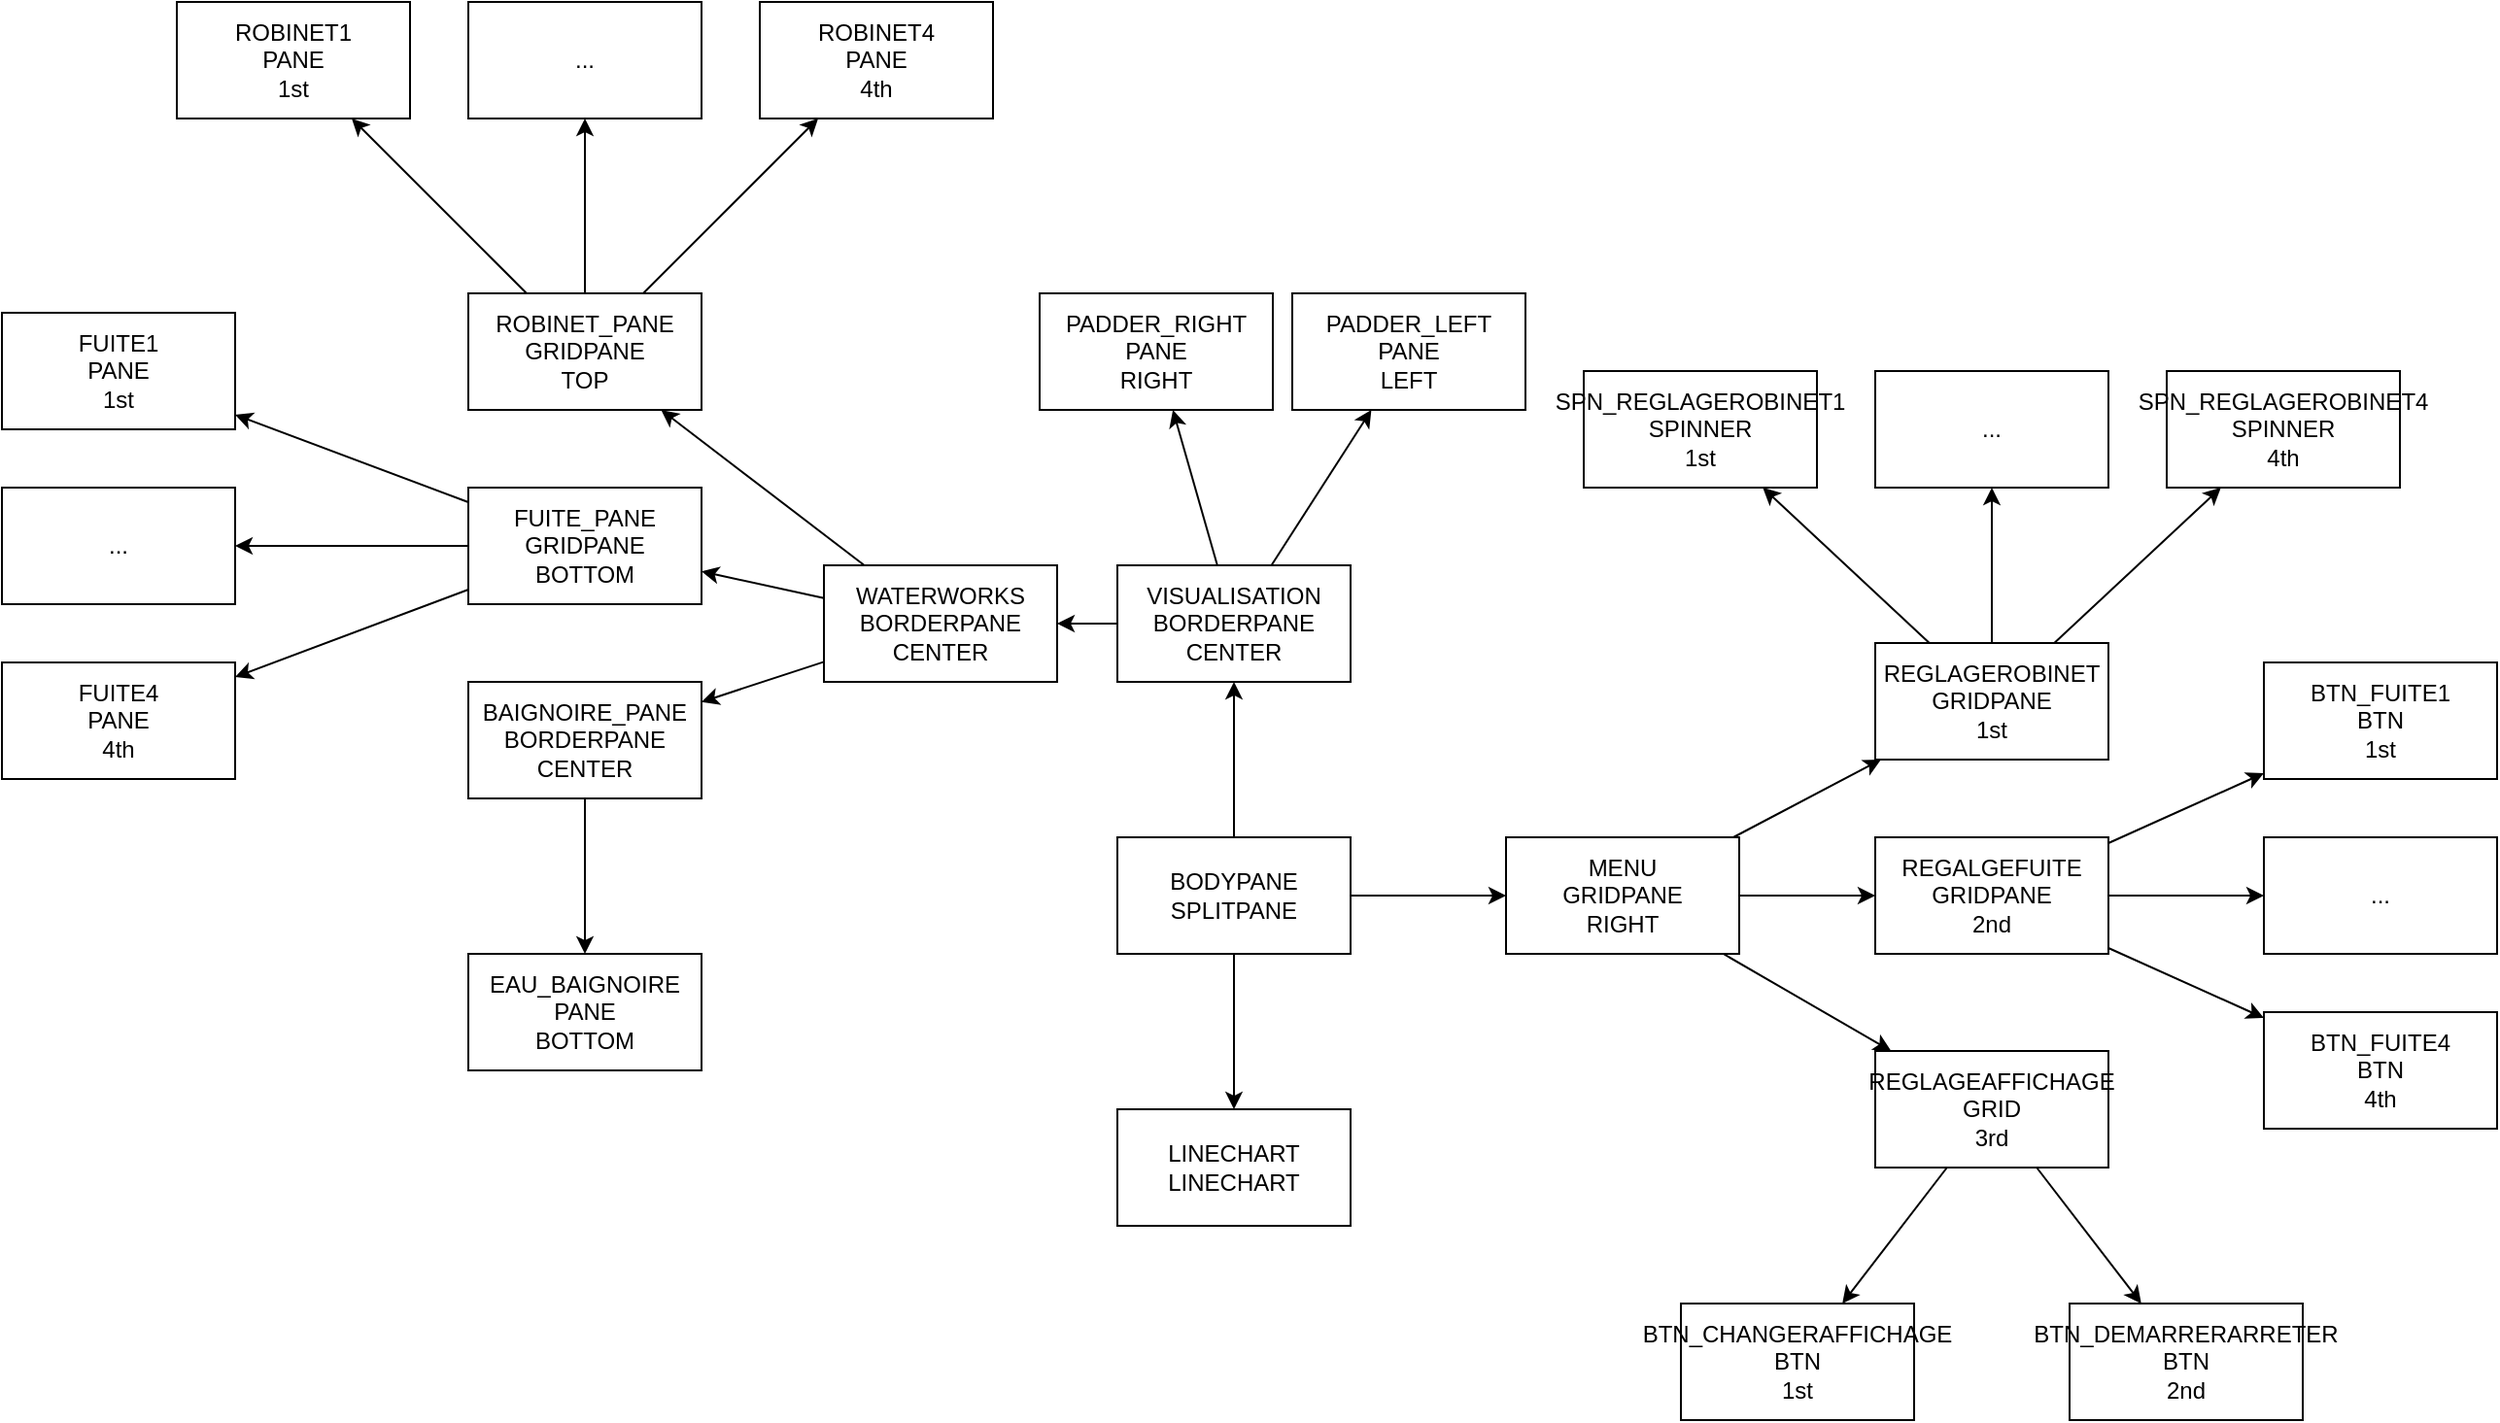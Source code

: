 <mxfile version="24.2.2" type="device">
  <diagram name="Page-1" id="LZ7K36N-VkaVWjXydS0J">
    <mxGraphModel dx="1900" dy="1658" grid="1" gridSize="10" guides="1" tooltips="1" connect="1" arrows="1" fold="1" page="1" pageScale="1" pageWidth="850" pageHeight="1100" math="0" shadow="0">
      <root>
        <mxCell id="0" />
        <mxCell id="1" parent="0" />
        <mxCell id="IB6KKEzYAM_JYOzarY0I-3" value="" style="edgeStyle=orthogonalEdgeStyle;rounded=0;orthogonalLoop=1;jettySize=auto;html=1;" edge="1" parent="1" source="IB6KKEzYAM_JYOzarY0I-1" target="IB6KKEzYAM_JYOzarY0I-2">
          <mxGeometry relative="1" as="geometry" />
        </mxCell>
        <mxCell id="IB6KKEzYAM_JYOzarY0I-5" value="" style="edgeStyle=orthogonalEdgeStyle;rounded=0;orthogonalLoop=1;jettySize=auto;html=1;" edge="1" parent="1" source="IB6KKEzYAM_JYOzarY0I-1" target="IB6KKEzYAM_JYOzarY0I-4">
          <mxGeometry relative="1" as="geometry" />
        </mxCell>
        <mxCell id="IB6KKEzYAM_JYOzarY0I-53" value="" style="edgeStyle=none;rounded=0;orthogonalLoop=1;jettySize=auto;html=1;" edge="1" parent="1" source="IB6KKEzYAM_JYOzarY0I-1" target="IB6KKEzYAM_JYOzarY0I-52">
          <mxGeometry relative="1" as="geometry" />
        </mxCell>
        <mxCell id="IB6KKEzYAM_JYOzarY0I-1" value="BODYPANE&lt;br&gt;SPLITPANE" style="rounded=0;whiteSpace=wrap;html=1;" vertex="1" parent="1">
          <mxGeometry x="360" y="270" width="120" height="60" as="geometry" />
        </mxCell>
        <mxCell id="IB6KKEzYAM_JYOzarY0I-28" value="" style="edgeStyle=none;rounded=0;orthogonalLoop=1;jettySize=auto;html=1;" edge="1" parent="1" source="IB6KKEzYAM_JYOzarY0I-54" target="IB6KKEzYAM_JYOzarY0I-27">
          <mxGeometry relative="1" as="geometry" />
        </mxCell>
        <mxCell id="IB6KKEzYAM_JYOzarY0I-30" style="edgeStyle=none;rounded=0;orthogonalLoop=1;jettySize=auto;html=1;" edge="1" parent="1" source="IB6KKEzYAM_JYOzarY0I-54" target="IB6KKEzYAM_JYOzarY0I-29">
          <mxGeometry relative="1" as="geometry" />
        </mxCell>
        <mxCell id="IB6KKEzYAM_JYOzarY0I-33" value="" style="edgeStyle=none;rounded=0;orthogonalLoop=1;jettySize=auto;html=1;" edge="1" parent="1" source="IB6KKEzYAM_JYOzarY0I-2" target="IB6KKEzYAM_JYOzarY0I-32">
          <mxGeometry relative="1" as="geometry" />
        </mxCell>
        <mxCell id="IB6KKEzYAM_JYOzarY0I-35" style="edgeStyle=none;rounded=0;orthogonalLoop=1;jettySize=auto;html=1;" edge="1" parent="1" source="IB6KKEzYAM_JYOzarY0I-2" target="IB6KKEzYAM_JYOzarY0I-34">
          <mxGeometry relative="1" as="geometry" />
        </mxCell>
        <mxCell id="IB6KKEzYAM_JYOzarY0I-37" style="edgeStyle=none;rounded=0;orthogonalLoop=1;jettySize=auto;html=1;" edge="1" parent="1" source="IB6KKEzYAM_JYOzarY0I-54" target="IB6KKEzYAM_JYOzarY0I-36">
          <mxGeometry relative="1" as="geometry" />
        </mxCell>
        <mxCell id="IB6KKEzYAM_JYOzarY0I-55" value="" style="edgeStyle=none;rounded=0;orthogonalLoop=1;jettySize=auto;html=1;" edge="1" parent="1" source="IB6KKEzYAM_JYOzarY0I-2" target="IB6KKEzYAM_JYOzarY0I-54">
          <mxGeometry relative="1" as="geometry" />
        </mxCell>
        <mxCell id="IB6KKEzYAM_JYOzarY0I-2" value="VISUALISATION&lt;br&gt;BORDERPANE&lt;br&gt;CENTER" style="rounded=0;whiteSpace=wrap;html=1;" vertex="1" parent="1">
          <mxGeometry x="360" y="130" width="120" height="60" as="geometry" />
        </mxCell>
        <mxCell id="IB6KKEzYAM_JYOzarY0I-7" value="" style="rounded=0;orthogonalLoop=1;jettySize=auto;html=1;" edge="1" parent="1" source="IB6KKEzYAM_JYOzarY0I-4" target="IB6KKEzYAM_JYOzarY0I-6">
          <mxGeometry relative="1" as="geometry" />
        </mxCell>
        <mxCell id="IB6KKEzYAM_JYOzarY0I-9" value="" style="edgeStyle=none;rounded=0;orthogonalLoop=1;jettySize=auto;html=1;" edge="1" parent="1" source="IB6KKEzYAM_JYOzarY0I-4" target="IB6KKEzYAM_JYOzarY0I-8">
          <mxGeometry relative="1" as="geometry" />
        </mxCell>
        <mxCell id="IB6KKEzYAM_JYOzarY0I-11" value="" style="edgeStyle=none;rounded=0;orthogonalLoop=1;jettySize=auto;html=1;" edge="1" parent="1" source="IB6KKEzYAM_JYOzarY0I-4" target="IB6KKEzYAM_JYOzarY0I-10">
          <mxGeometry relative="1" as="geometry" />
        </mxCell>
        <mxCell id="IB6KKEzYAM_JYOzarY0I-4" value="&lt;div&gt;MENU&lt;br&gt;GRIDPANE&lt;br&gt;&lt;/div&gt;&lt;div&gt;RIGHT&lt;/div&gt;" style="rounded=0;whiteSpace=wrap;html=1;" vertex="1" parent="1">
          <mxGeometry x="560" y="270" width="120" height="60" as="geometry" />
        </mxCell>
        <mxCell id="IB6KKEzYAM_JYOzarY0I-17" value="" style="edgeStyle=none;rounded=0;orthogonalLoop=1;jettySize=auto;html=1;" edge="1" parent="1" source="IB6KKEzYAM_JYOzarY0I-6" target="IB6KKEzYAM_JYOzarY0I-16">
          <mxGeometry relative="1" as="geometry" />
        </mxCell>
        <mxCell id="IB6KKEzYAM_JYOzarY0I-19" style="edgeStyle=none;rounded=0;orthogonalLoop=1;jettySize=auto;html=1;" edge="1" parent="1" source="IB6KKEzYAM_JYOzarY0I-6" target="IB6KKEzYAM_JYOzarY0I-18">
          <mxGeometry relative="1" as="geometry" />
        </mxCell>
        <mxCell id="IB6KKEzYAM_JYOzarY0I-22" value="" style="edgeStyle=none;rounded=0;orthogonalLoop=1;jettySize=auto;html=1;" edge="1" parent="1" source="IB6KKEzYAM_JYOzarY0I-6" target="IB6KKEzYAM_JYOzarY0I-21">
          <mxGeometry relative="1" as="geometry" />
        </mxCell>
        <mxCell id="IB6KKEzYAM_JYOzarY0I-6" value="&lt;div&gt;REGLAGEROBINET&lt;br&gt;GRIDPANE&lt;br&gt;&lt;/div&gt;&lt;div&gt;1st&lt;br&gt;&lt;/div&gt;" style="rounded=0;whiteSpace=wrap;html=1;" vertex="1" parent="1">
          <mxGeometry x="750" y="170" width="120" height="60" as="geometry" />
        </mxCell>
        <mxCell id="IB6KKEzYAM_JYOzarY0I-15" value="" style="edgeStyle=none;rounded=0;orthogonalLoop=1;jettySize=auto;html=1;" edge="1" parent="1" source="IB6KKEzYAM_JYOzarY0I-8" target="IB6KKEzYAM_JYOzarY0I-14">
          <mxGeometry relative="1" as="geometry" />
        </mxCell>
        <mxCell id="IB6KKEzYAM_JYOzarY0I-24" style="edgeStyle=none;rounded=0;orthogonalLoop=1;jettySize=auto;html=1;" edge="1" parent="1" source="IB6KKEzYAM_JYOzarY0I-8" target="IB6KKEzYAM_JYOzarY0I-23">
          <mxGeometry relative="1" as="geometry" />
        </mxCell>
        <mxCell id="IB6KKEzYAM_JYOzarY0I-26" value="" style="edgeStyle=none;rounded=0;orthogonalLoop=1;jettySize=auto;html=1;" edge="1" parent="1" source="IB6KKEzYAM_JYOzarY0I-8" target="IB6KKEzYAM_JYOzarY0I-25">
          <mxGeometry relative="1" as="geometry" />
        </mxCell>
        <mxCell id="IB6KKEzYAM_JYOzarY0I-8" value="&lt;div&gt;REGALGEFUITE&lt;br&gt;GRIDPANE&lt;br&gt;&lt;/div&gt;2nd" style="rounded=0;whiteSpace=wrap;html=1;" vertex="1" parent="1">
          <mxGeometry x="750" y="270" width="120" height="60" as="geometry" />
        </mxCell>
        <mxCell id="IB6KKEzYAM_JYOzarY0I-13" value="" style="edgeStyle=none;rounded=0;orthogonalLoop=1;jettySize=auto;html=1;" edge="1" parent="1" source="IB6KKEzYAM_JYOzarY0I-10" target="IB6KKEzYAM_JYOzarY0I-12">
          <mxGeometry relative="1" as="geometry">
            <mxPoint x="800" y="571" as="sourcePoint" />
            <mxPoint x="800" y="621" as="targetPoint" />
          </mxGeometry>
        </mxCell>
        <mxCell id="IB6KKEzYAM_JYOzarY0I-59" style="edgeStyle=none;rounded=0;orthogonalLoop=1;jettySize=auto;html=1;" edge="1" parent="1" source="IB6KKEzYAM_JYOzarY0I-10" target="IB6KKEzYAM_JYOzarY0I-58">
          <mxGeometry relative="1" as="geometry" />
        </mxCell>
        <mxCell id="IB6KKEzYAM_JYOzarY0I-10" value="&lt;div&gt;REGLAGEAFFICHAGE&lt;br&gt;GRID&lt;br&gt;&lt;/div&gt;&lt;div&gt;3rd&lt;br&gt;&lt;/div&gt;" style="rounded=0;whiteSpace=wrap;html=1;" vertex="1" parent="1">
          <mxGeometry x="750" y="380" width="120" height="60" as="geometry" />
        </mxCell>
        <mxCell id="IB6KKEzYAM_JYOzarY0I-12" value="&lt;div&gt;BTN_CHANGERAFFICHAGE&lt;br&gt;BTN&lt;/div&gt;&lt;div&gt;1st&lt;br&gt;&lt;/div&gt;" style="rounded=0;whiteSpace=wrap;html=1;" vertex="1" parent="1">
          <mxGeometry x="650" y="510" width="120" height="60" as="geometry" />
        </mxCell>
        <mxCell id="IB6KKEzYAM_JYOzarY0I-14" value="&lt;div&gt;BTN_FUITE1&lt;br&gt;BTN&lt;br&gt;&lt;/div&gt;1st" style="rounded=0;whiteSpace=wrap;html=1;" vertex="1" parent="1">
          <mxGeometry x="950" y="180" width="120" height="60" as="geometry" />
        </mxCell>
        <mxCell id="IB6KKEzYAM_JYOzarY0I-16" value="&lt;div&gt;SPN_REGLAGEROBINET1&lt;br&gt;SPINNER&lt;br&gt;&lt;/div&gt;&lt;div&gt;1st&lt;br&gt;&lt;/div&gt;" style="rounded=0;whiteSpace=wrap;html=1;" vertex="1" parent="1">
          <mxGeometry x="600" y="30" width="120" height="60" as="geometry" />
        </mxCell>
        <mxCell id="IB6KKEzYAM_JYOzarY0I-18" value="&lt;div&gt;SPN_REGLAGEROBINET4&lt;br&gt;SPINNER&lt;br&gt;&lt;/div&gt;&lt;div&gt;4th&lt;br&gt;&lt;/div&gt;" style="rounded=0;whiteSpace=wrap;html=1;" vertex="1" parent="1">
          <mxGeometry x="900" y="30" width="120" height="60" as="geometry" />
        </mxCell>
        <mxCell id="IB6KKEzYAM_JYOzarY0I-21" value="..." style="rounded=0;whiteSpace=wrap;html=1;" vertex="1" parent="1">
          <mxGeometry x="750" y="30" width="120" height="60" as="geometry" />
        </mxCell>
        <mxCell id="IB6KKEzYAM_JYOzarY0I-23" value="&lt;div&gt;BTN_FUITE4&lt;br&gt;BTN&lt;br&gt;&lt;/div&gt;4th" style="rounded=0;whiteSpace=wrap;html=1;" vertex="1" parent="1">
          <mxGeometry x="950" y="360" width="120" height="60" as="geometry" />
        </mxCell>
        <mxCell id="IB6KKEzYAM_JYOzarY0I-25" value="..." style="rounded=0;whiteSpace=wrap;html=1;" vertex="1" parent="1">
          <mxGeometry x="950" y="270" width="120" height="60" as="geometry" />
        </mxCell>
        <mxCell id="IB6KKEzYAM_JYOzarY0I-49" style="edgeStyle=none;rounded=0;orthogonalLoop=1;jettySize=auto;html=1;" edge="1" parent="1" source="IB6KKEzYAM_JYOzarY0I-27" target="IB6KKEzYAM_JYOzarY0I-40">
          <mxGeometry relative="1" as="geometry" />
        </mxCell>
        <mxCell id="IB6KKEzYAM_JYOzarY0I-50" style="edgeStyle=none;rounded=0;orthogonalLoop=1;jettySize=auto;html=1;" edge="1" parent="1" source="IB6KKEzYAM_JYOzarY0I-27" target="IB6KKEzYAM_JYOzarY0I-42">
          <mxGeometry relative="1" as="geometry" />
        </mxCell>
        <mxCell id="IB6KKEzYAM_JYOzarY0I-51" style="edgeStyle=none;rounded=0;orthogonalLoop=1;jettySize=auto;html=1;" edge="1" parent="1" source="IB6KKEzYAM_JYOzarY0I-27" target="IB6KKEzYAM_JYOzarY0I-41">
          <mxGeometry relative="1" as="geometry" />
        </mxCell>
        <mxCell id="IB6KKEzYAM_JYOzarY0I-27" value="ROBINET_PANE&lt;br&gt;GRIDPANE&lt;br&gt;TOP" style="rounded=0;whiteSpace=wrap;html=1;" vertex="1" parent="1">
          <mxGeometry x="26" y="-10" width="120" height="60" as="geometry" />
        </mxCell>
        <mxCell id="IB6KKEzYAM_JYOzarY0I-46" style="edgeStyle=none;rounded=0;orthogonalLoop=1;jettySize=auto;html=1;" edge="1" parent="1" source="IB6KKEzYAM_JYOzarY0I-29" target="IB6KKEzYAM_JYOzarY0I-45">
          <mxGeometry relative="1" as="geometry" />
        </mxCell>
        <mxCell id="IB6KKEzYAM_JYOzarY0I-47" style="edgeStyle=none;rounded=0;orthogonalLoop=1;jettySize=auto;html=1;" edge="1" parent="1" source="IB6KKEzYAM_JYOzarY0I-29" target="IB6KKEzYAM_JYOzarY0I-43">
          <mxGeometry relative="1" as="geometry" />
        </mxCell>
        <mxCell id="IB6KKEzYAM_JYOzarY0I-48" style="edgeStyle=none;rounded=0;orthogonalLoop=1;jettySize=auto;html=1;" edge="1" parent="1" source="IB6KKEzYAM_JYOzarY0I-29" target="IB6KKEzYAM_JYOzarY0I-44">
          <mxGeometry relative="1" as="geometry" />
        </mxCell>
        <mxCell id="IB6KKEzYAM_JYOzarY0I-29" value="FUITE_PANE&lt;br&gt;GRIDPANE&lt;br&gt;BOTTOM" style="rounded=0;whiteSpace=wrap;html=1;" vertex="1" parent="1">
          <mxGeometry x="26" y="90" width="120" height="60" as="geometry" />
        </mxCell>
        <mxCell id="IB6KKEzYAM_JYOzarY0I-32" value="PADDER_RIGHT&lt;br&gt;PANE&lt;br&gt;RIGHT" style="rounded=0;whiteSpace=wrap;html=1;" vertex="1" parent="1">
          <mxGeometry x="320" y="-10" width="120" height="60" as="geometry" />
        </mxCell>
        <mxCell id="IB6KKEzYAM_JYOzarY0I-34" value="PADDER_LEFT&lt;br&gt;PANE&lt;br&gt;LEFT" style="rounded=0;whiteSpace=wrap;html=1;" vertex="1" parent="1">
          <mxGeometry x="450" y="-10" width="120" height="60" as="geometry" />
        </mxCell>
        <mxCell id="IB6KKEzYAM_JYOzarY0I-39" value="" style="edgeStyle=none;rounded=0;orthogonalLoop=1;jettySize=auto;html=1;" edge="1" parent="1" source="IB6KKEzYAM_JYOzarY0I-36" target="IB6KKEzYAM_JYOzarY0I-38">
          <mxGeometry relative="1" as="geometry" />
        </mxCell>
        <mxCell id="IB6KKEzYAM_JYOzarY0I-36" value="BAIGNOIRE_PANE&lt;br&gt;&lt;div&gt;BORDERPANE&lt;/div&gt;CENTER" style="rounded=0;whiteSpace=wrap;html=1;" vertex="1" parent="1">
          <mxGeometry x="26" y="190" width="120" height="60" as="geometry" />
        </mxCell>
        <mxCell id="IB6KKEzYAM_JYOzarY0I-38" value="EAU_BAIGNOIRE&lt;br&gt;&lt;div&gt;PANE&lt;/div&gt;&lt;div&gt;BOTTOM&lt;/div&gt;" style="rounded=0;whiteSpace=wrap;html=1;" vertex="1" parent="1">
          <mxGeometry x="26" y="330" width="120" height="60" as="geometry" />
        </mxCell>
        <mxCell id="IB6KKEzYAM_JYOzarY0I-40" value="&lt;div&gt;ROBINET1&lt;br&gt;PANE&lt;br&gt;&lt;/div&gt;&lt;div&gt;1st&lt;br&gt;&lt;/div&gt;" style="rounded=0;whiteSpace=wrap;html=1;" vertex="1" parent="1">
          <mxGeometry x="-124" y="-160" width="120" height="60" as="geometry" />
        </mxCell>
        <mxCell id="IB6KKEzYAM_JYOzarY0I-41" value="&lt;div&gt;ROBINET4&lt;br&gt;PANE&lt;/div&gt;&lt;div&gt;4th&lt;br&gt;&lt;/div&gt;" style="rounded=0;whiteSpace=wrap;html=1;" vertex="1" parent="1">
          <mxGeometry x="176" y="-160" width="120" height="60" as="geometry" />
        </mxCell>
        <mxCell id="IB6KKEzYAM_JYOzarY0I-42" value="..." style="rounded=0;whiteSpace=wrap;html=1;" vertex="1" parent="1">
          <mxGeometry x="26" y="-160" width="120" height="60" as="geometry" />
        </mxCell>
        <mxCell id="IB6KKEzYAM_JYOzarY0I-43" value="&lt;div&gt;FUITE1&lt;br&gt;PANE&lt;/div&gt;1st" style="rounded=0;whiteSpace=wrap;html=1;" vertex="1" parent="1">
          <mxGeometry x="-214" width="120" height="60" as="geometry" />
        </mxCell>
        <mxCell id="IB6KKEzYAM_JYOzarY0I-44" value="&lt;div&gt;FUITE4&lt;br&gt;PANE&lt;br&gt;&lt;/div&gt;4th" style="rounded=0;whiteSpace=wrap;html=1;" vertex="1" parent="1">
          <mxGeometry x="-214" y="180" width="120" height="60" as="geometry" />
        </mxCell>
        <mxCell id="IB6KKEzYAM_JYOzarY0I-45" value="..." style="rounded=0;whiteSpace=wrap;html=1;" vertex="1" parent="1">
          <mxGeometry x="-214" y="90" width="120" height="60" as="geometry" />
        </mxCell>
        <mxCell id="IB6KKEzYAM_JYOzarY0I-52" value="LINECHART&lt;br&gt;LINECHART" style="rounded=0;whiteSpace=wrap;html=1;" vertex="1" parent="1">
          <mxGeometry x="360" y="410" width="120" height="60" as="geometry" />
        </mxCell>
        <mxCell id="IB6KKEzYAM_JYOzarY0I-54" value="WATERWORKS&lt;br&gt;BORDERPANE&lt;br&gt;CENTER" style="rounded=0;whiteSpace=wrap;html=1;" vertex="1" parent="1">
          <mxGeometry x="209" y="130" width="120" height="60" as="geometry" />
        </mxCell>
        <mxCell id="IB6KKEzYAM_JYOzarY0I-58" value="&lt;div&gt;BTN_DEMARRERARRETER&lt;br&gt;BTN&lt;/div&gt;&lt;div&gt;2nd&lt;br&gt;&lt;/div&gt;" style="rounded=0;whiteSpace=wrap;html=1;" vertex="1" parent="1">
          <mxGeometry x="850" y="510" width="120" height="60" as="geometry" />
        </mxCell>
      </root>
    </mxGraphModel>
  </diagram>
</mxfile>
